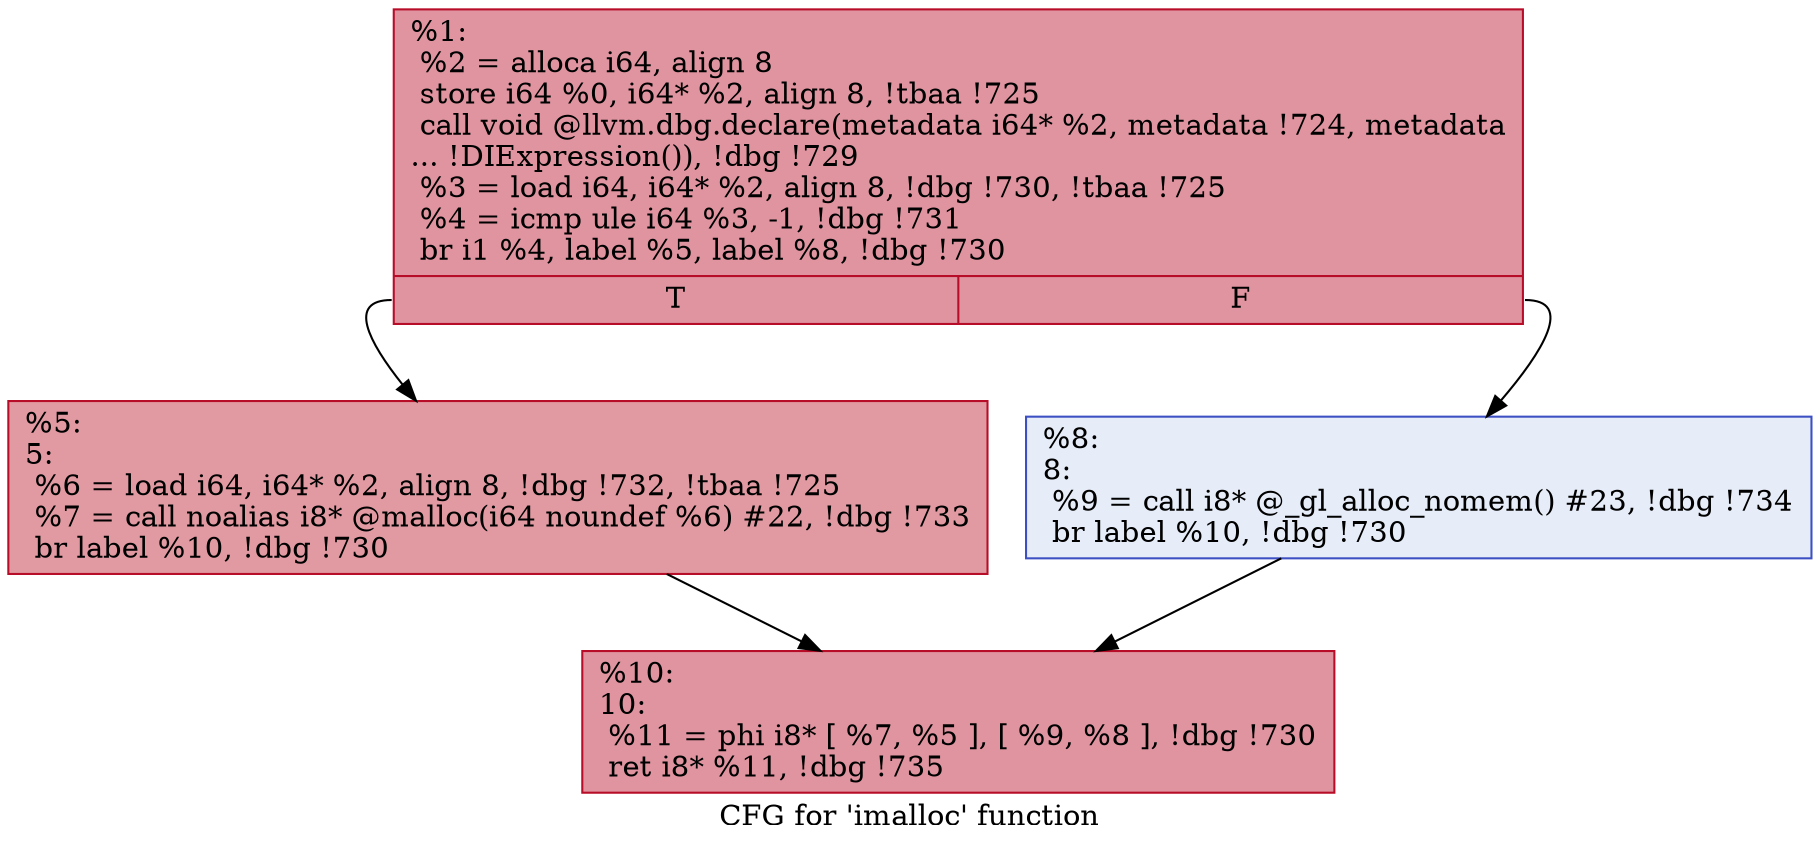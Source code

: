 digraph "CFG for 'imalloc' function" {
	label="CFG for 'imalloc' function";

	Node0x1184690 [shape=record,color="#b70d28ff", style=filled, fillcolor="#b70d2870",label="{%1:\l  %2 = alloca i64, align 8\l  store i64 %0, i64* %2, align 8, !tbaa !725\l  call void @llvm.dbg.declare(metadata i64* %2, metadata !724, metadata\l... !DIExpression()), !dbg !729\l  %3 = load i64, i64* %2, align 8, !dbg !730, !tbaa !725\l  %4 = icmp ule i64 %3, -1, !dbg !731\l  br i1 %4, label %5, label %8, !dbg !730\l|{<s0>T|<s1>F}}"];
	Node0x1184690:s0 -> Node0x1189040;
	Node0x1184690:s1 -> Node0x1189090;
	Node0x1189040 [shape=record,color="#b70d28ff", style=filled, fillcolor="#bb1b2c70",label="{%5:\l5:                                                \l  %6 = load i64, i64* %2, align 8, !dbg !732, !tbaa !725\l  %7 = call noalias i8* @malloc(i64 noundef %6) #22, !dbg !733\l  br label %10, !dbg !730\l}"];
	Node0x1189040 -> Node0x11890e0;
	Node0x1189090 [shape=record,color="#3d50c3ff", style=filled, fillcolor="#c7d7f070",label="{%8:\l8:                                                \l  %9 = call i8* @_gl_alloc_nomem() #23, !dbg !734\l  br label %10, !dbg !730\l}"];
	Node0x1189090 -> Node0x11890e0;
	Node0x11890e0 [shape=record,color="#b70d28ff", style=filled, fillcolor="#b70d2870",label="{%10:\l10:                                               \l  %11 = phi i8* [ %7, %5 ], [ %9, %8 ], !dbg !730\l  ret i8* %11, !dbg !735\l}"];
}
